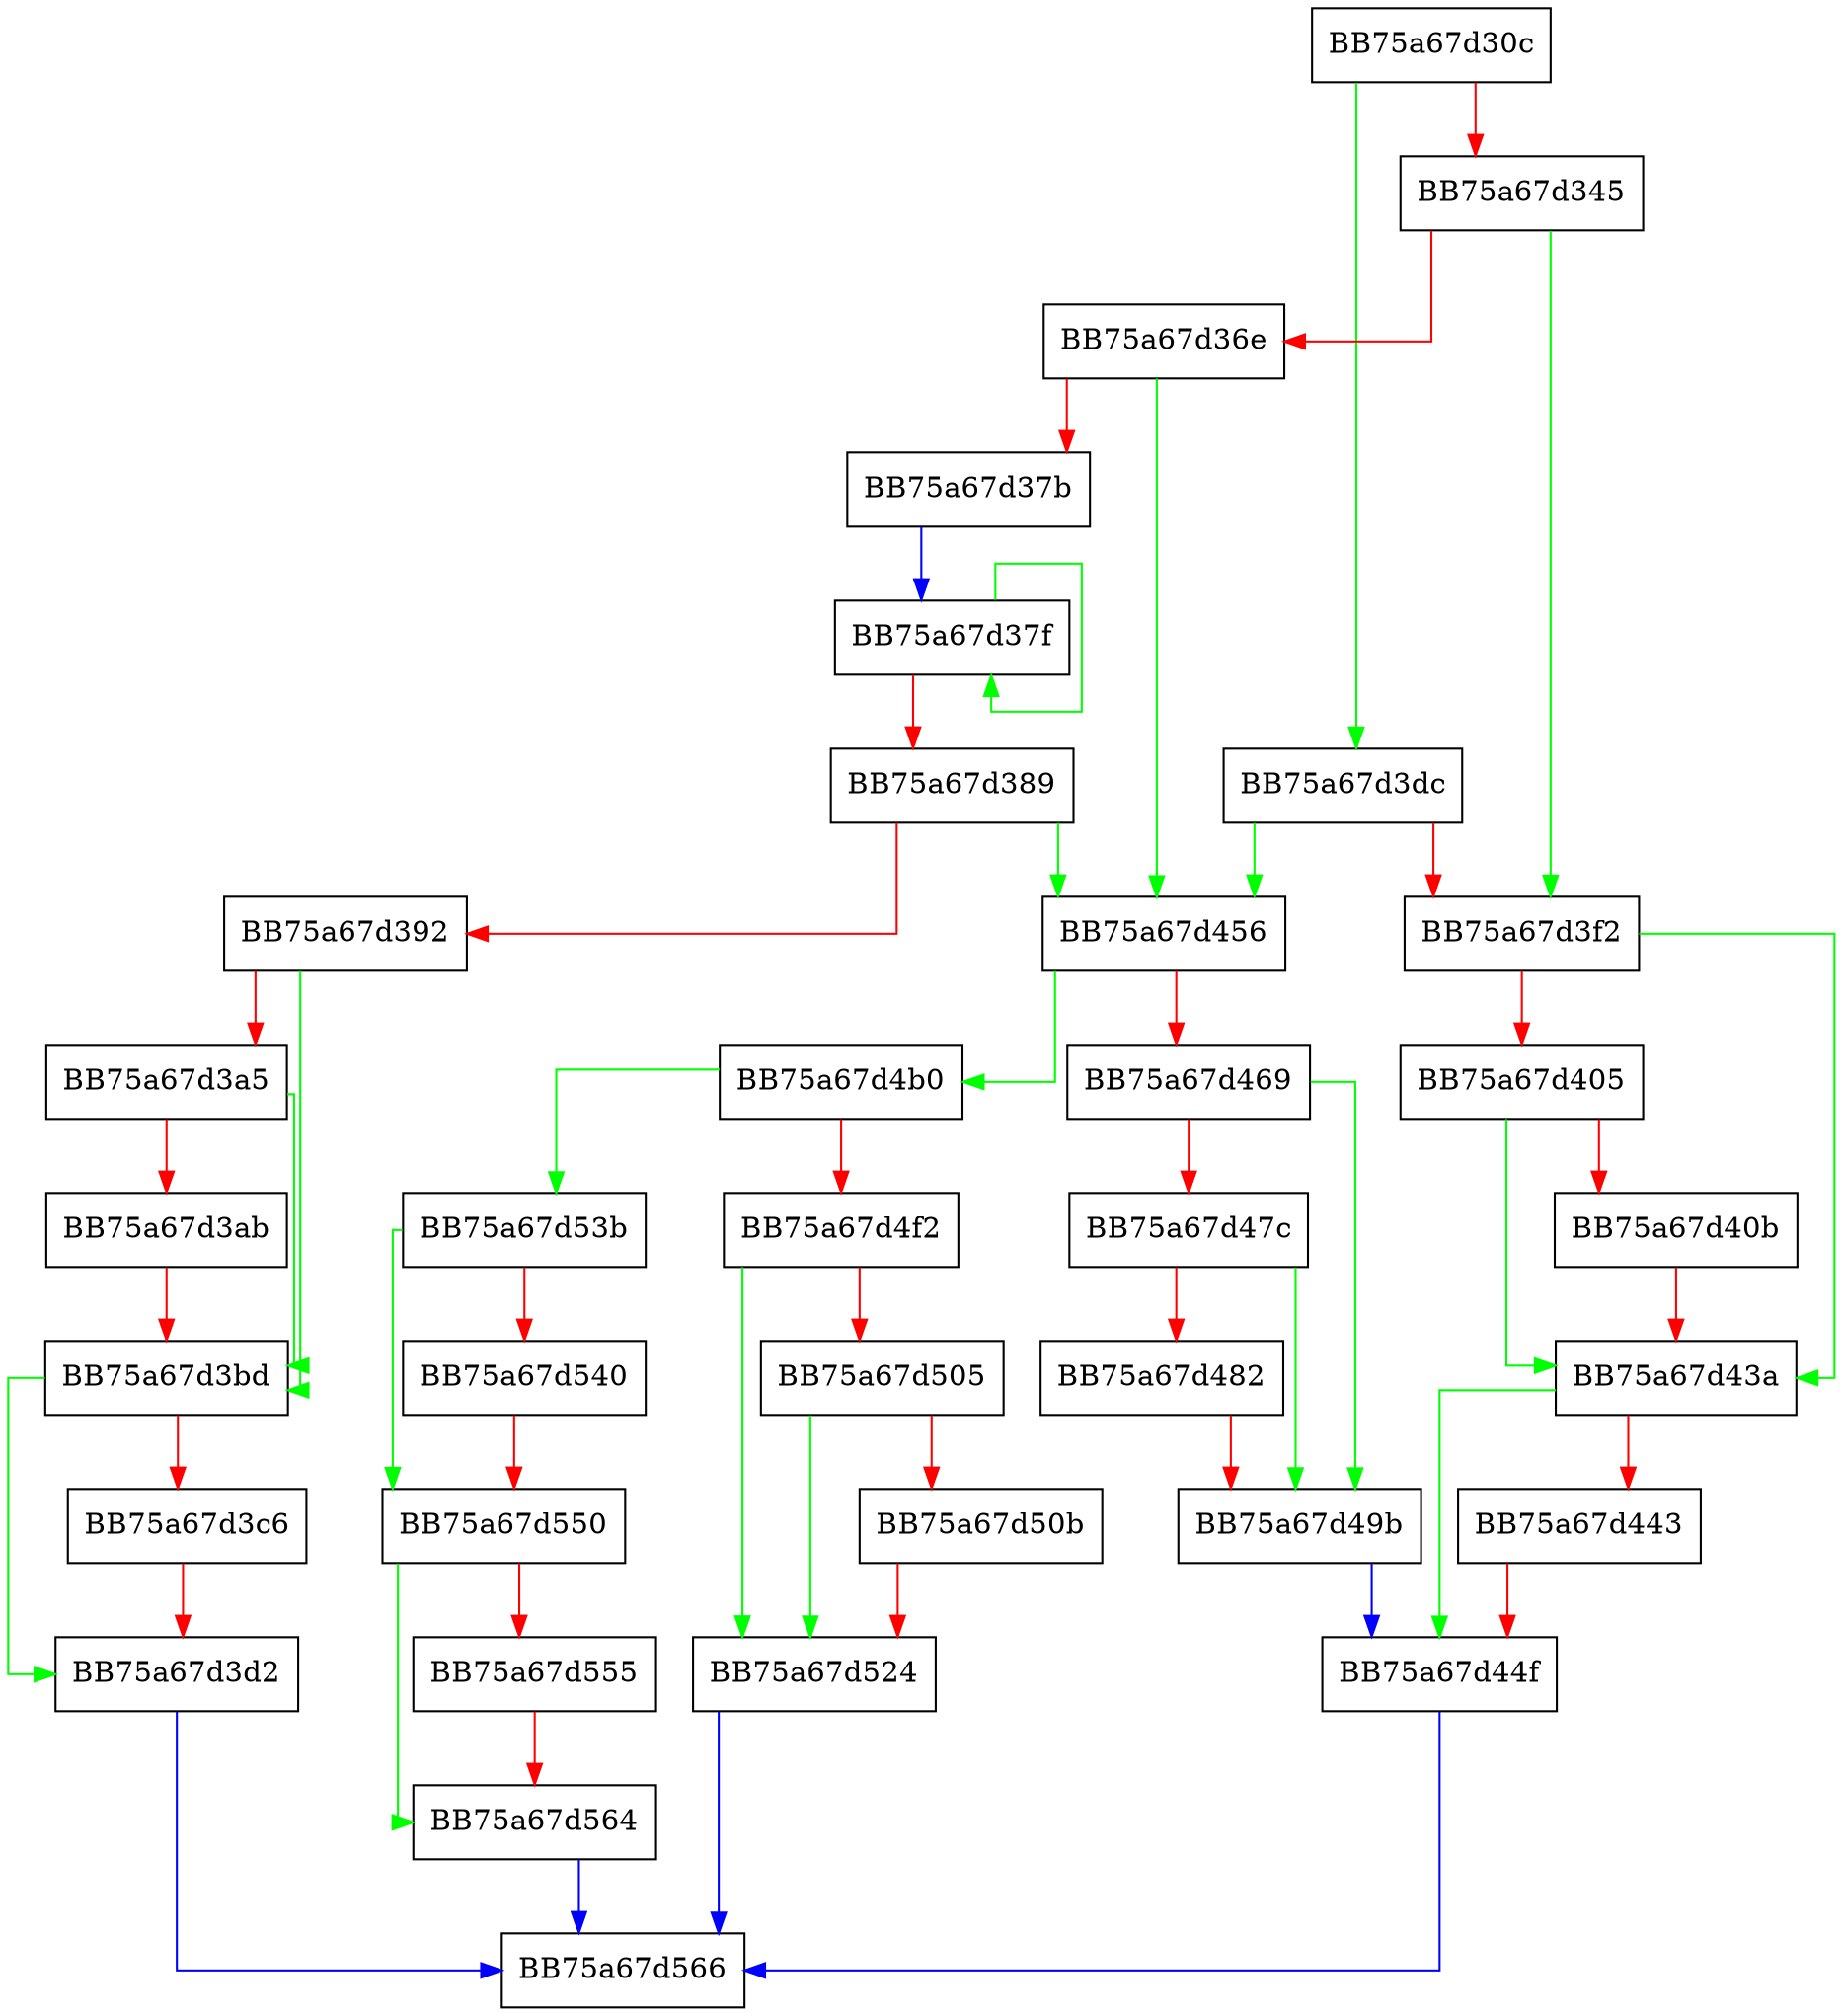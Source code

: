 digraph GetSubKey {
  node [shape="box"];
  graph [splines=ortho];
  BB75a67d30c -> BB75a67d3dc [color="green"];
  BB75a67d30c -> BB75a67d345 [color="red"];
  BB75a67d345 -> BB75a67d3f2 [color="green"];
  BB75a67d345 -> BB75a67d36e [color="red"];
  BB75a67d36e -> BB75a67d456 [color="green"];
  BB75a67d36e -> BB75a67d37b [color="red"];
  BB75a67d37b -> BB75a67d37f [color="blue"];
  BB75a67d37f -> BB75a67d37f [color="green"];
  BB75a67d37f -> BB75a67d389 [color="red"];
  BB75a67d389 -> BB75a67d456 [color="green"];
  BB75a67d389 -> BB75a67d392 [color="red"];
  BB75a67d392 -> BB75a67d3bd [color="green"];
  BB75a67d392 -> BB75a67d3a5 [color="red"];
  BB75a67d3a5 -> BB75a67d3bd [color="green"];
  BB75a67d3a5 -> BB75a67d3ab [color="red"];
  BB75a67d3ab -> BB75a67d3bd [color="red"];
  BB75a67d3bd -> BB75a67d3d2 [color="green"];
  BB75a67d3bd -> BB75a67d3c6 [color="red"];
  BB75a67d3c6 -> BB75a67d3d2 [color="red"];
  BB75a67d3d2 -> BB75a67d566 [color="blue"];
  BB75a67d3dc -> BB75a67d456 [color="green"];
  BB75a67d3dc -> BB75a67d3f2 [color="red"];
  BB75a67d3f2 -> BB75a67d43a [color="green"];
  BB75a67d3f2 -> BB75a67d405 [color="red"];
  BB75a67d405 -> BB75a67d43a [color="green"];
  BB75a67d405 -> BB75a67d40b [color="red"];
  BB75a67d40b -> BB75a67d43a [color="red"];
  BB75a67d43a -> BB75a67d44f [color="green"];
  BB75a67d43a -> BB75a67d443 [color="red"];
  BB75a67d443 -> BB75a67d44f [color="red"];
  BB75a67d44f -> BB75a67d566 [color="blue"];
  BB75a67d456 -> BB75a67d4b0 [color="green"];
  BB75a67d456 -> BB75a67d469 [color="red"];
  BB75a67d469 -> BB75a67d49b [color="green"];
  BB75a67d469 -> BB75a67d47c [color="red"];
  BB75a67d47c -> BB75a67d49b [color="green"];
  BB75a67d47c -> BB75a67d482 [color="red"];
  BB75a67d482 -> BB75a67d49b [color="red"];
  BB75a67d49b -> BB75a67d44f [color="blue"];
  BB75a67d4b0 -> BB75a67d53b [color="green"];
  BB75a67d4b0 -> BB75a67d4f2 [color="red"];
  BB75a67d4f2 -> BB75a67d524 [color="green"];
  BB75a67d4f2 -> BB75a67d505 [color="red"];
  BB75a67d505 -> BB75a67d524 [color="green"];
  BB75a67d505 -> BB75a67d50b [color="red"];
  BB75a67d50b -> BB75a67d524 [color="red"];
  BB75a67d524 -> BB75a67d566 [color="blue"];
  BB75a67d53b -> BB75a67d550 [color="green"];
  BB75a67d53b -> BB75a67d540 [color="red"];
  BB75a67d540 -> BB75a67d550 [color="red"];
  BB75a67d550 -> BB75a67d564 [color="green"];
  BB75a67d550 -> BB75a67d555 [color="red"];
  BB75a67d555 -> BB75a67d564 [color="red"];
  BB75a67d564 -> BB75a67d566 [color="blue"];
}